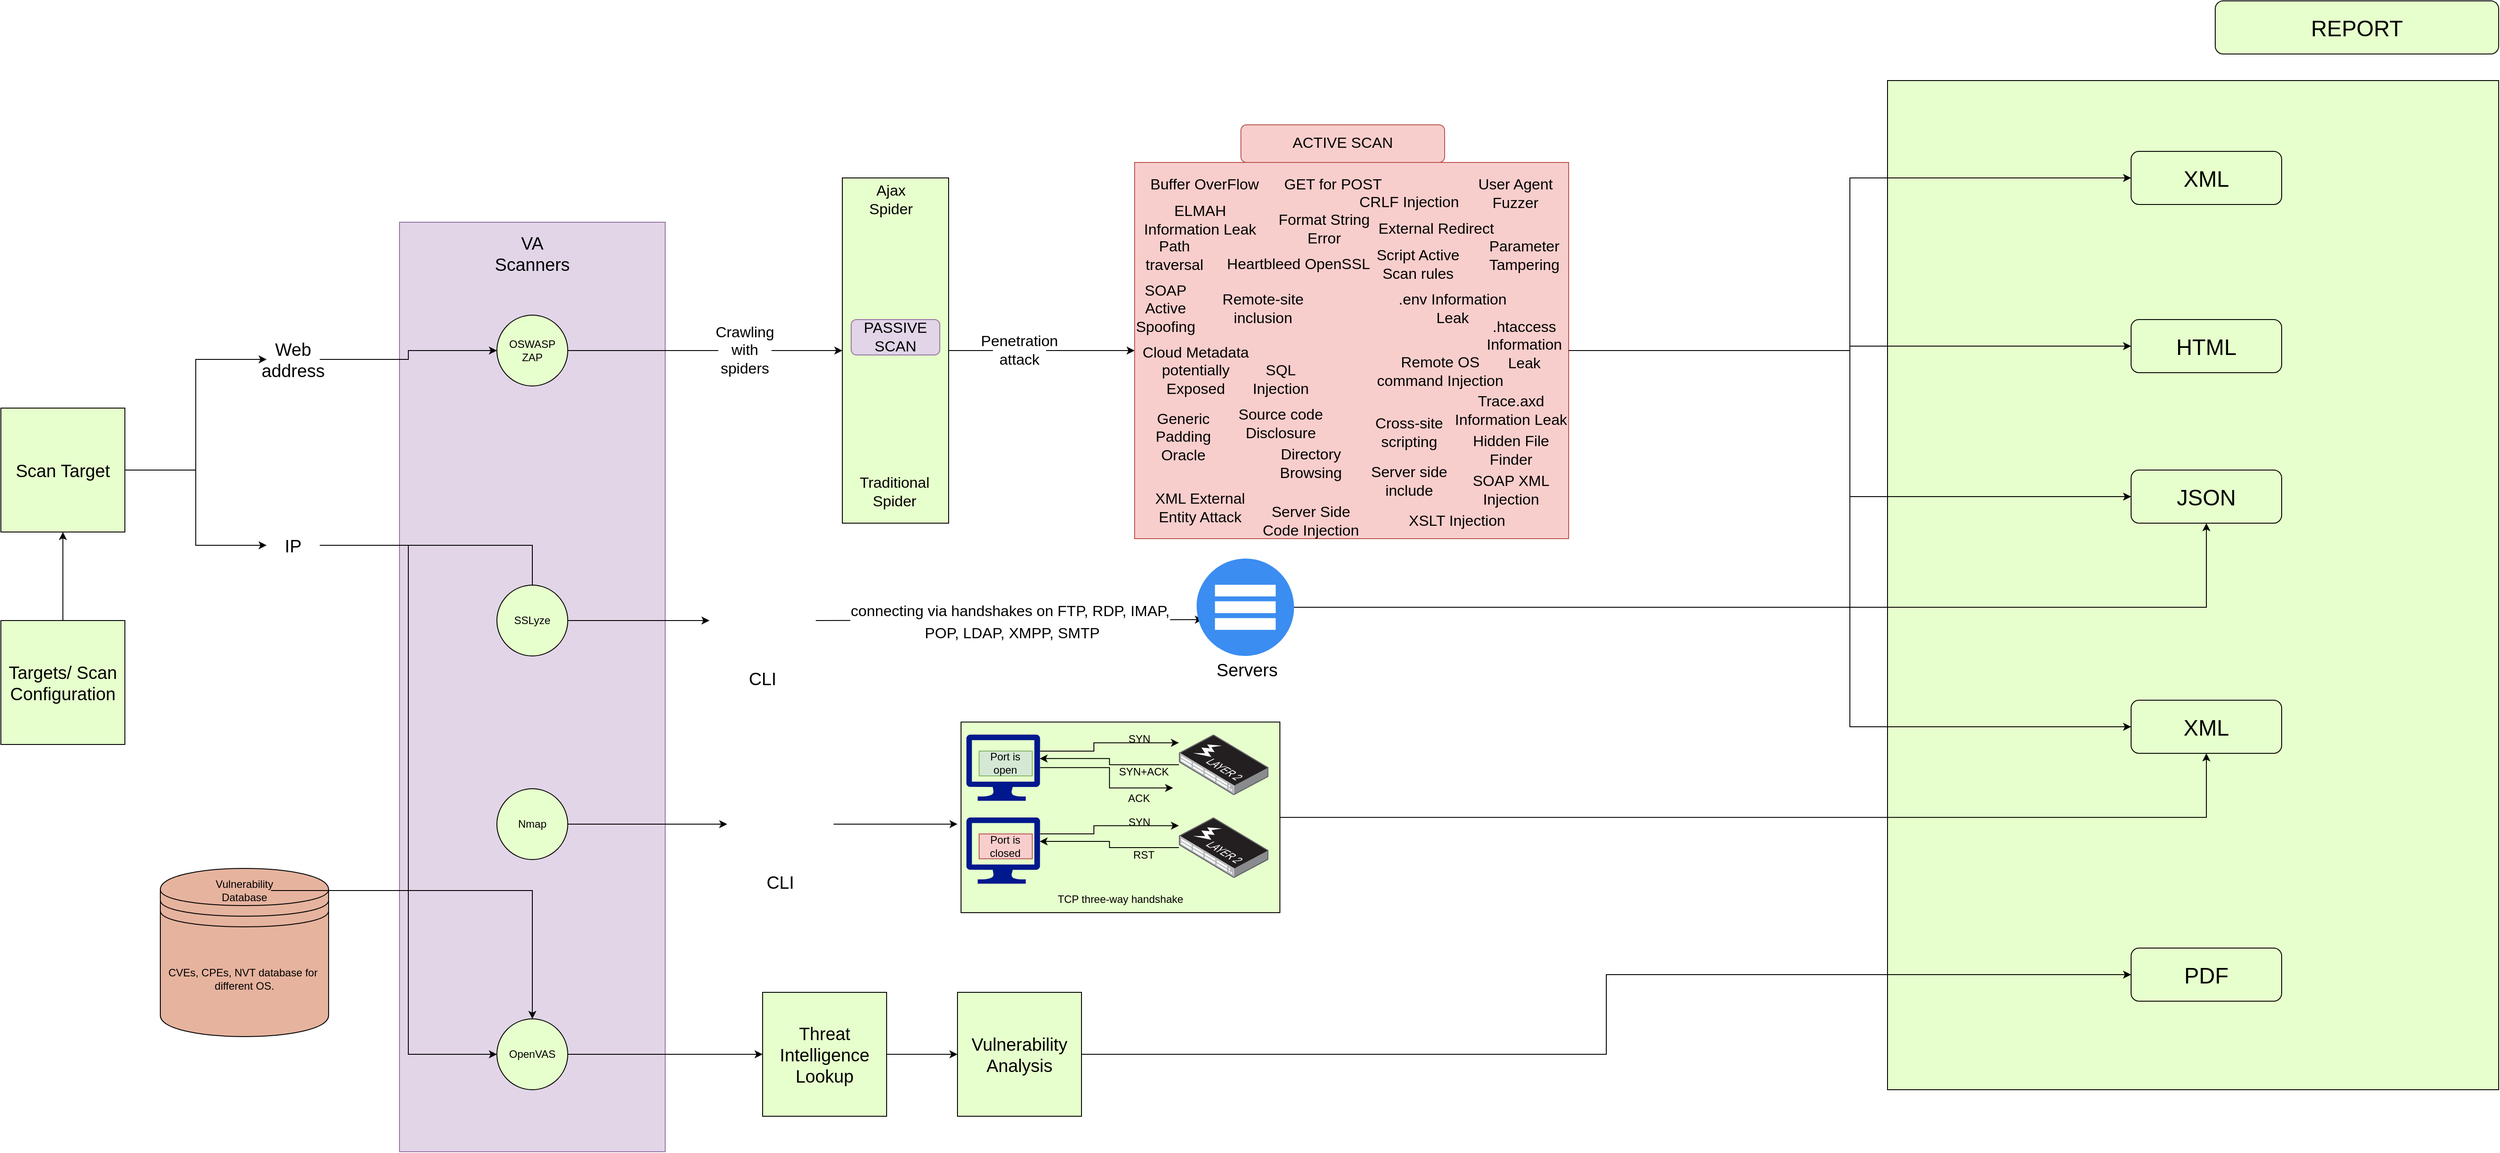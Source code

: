 <mxfile version="20.8.13" type="github">
  <diagram id="dLaz82Era-zrFtT4xEze" name="Page-1">
    <mxGraphModel dx="3176" dy="11652" grid="1" gridSize="10" guides="1" tooltips="1" connect="1" arrows="1" fold="1" page="1" pageScale="1" pageWidth="10000" pageHeight="10000" math="0" shadow="0">
      <root>
        <mxCell id="0" />
        <mxCell id="1" parent="0" />
        <mxCell id="gi1j-m5IwWOm1mO39dkb-188" value="" style="rounded=0;whiteSpace=wrap;html=1;fontSize=25;fillColor=#E6FFCC;" vertex="1" parent="1">
          <mxGeometry x="2340" y="10" width="690" height="1140" as="geometry" />
        </mxCell>
        <mxCell id="Wr4rOZ4-yWCgEpKX6l3O-36" value="" style="rounded=0;whiteSpace=wrap;html=1;fillColor=#e1d5e7;strokeColor=#9673a6;" parent="1" vertex="1">
          <mxGeometry x="660" y="170" width="300" height="1050" as="geometry" />
        </mxCell>
        <mxCell id="Wr4rOZ4-yWCgEpKX6l3O-55" style="edgeStyle=orthogonalEdgeStyle;rounded=0;orthogonalLoop=1;jettySize=auto;html=1;entryX=0;entryY=0.5;entryDx=0;entryDy=0;fontSize=20;exitX=1;exitY=0.5;exitDx=0;exitDy=0;" parent="1" source="Wr4rOZ4-yWCgEpKX6l3O-26" target="Wr4rOZ4-yWCgEpKX6l3O-54" edge="1">
          <mxGeometry relative="1" as="geometry" />
        </mxCell>
        <mxCell id="Wr4rOZ4-yWCgEpKX6l3O-60" value="" style="edgeStyle=orthogonalEdgeStyle;rounded=0;orthogonalLoop=1;jettySize=auto;html=1;fontSize=13;" parent="1" source="Wr4rOZ4-yWCgEpKX6l3O-18" target="Wr4rOZ4-yWCgEpKX6l3O-40" edge="1">
          <mxGeometry relative="1" as="geometry" />
        </mxCell>
        <mxCell id="Wr4rOZ4-yWCgEpKX6l3O-18" value="&lt;font style=&quot;font-size: 20px;&quot;&gt;Targets/ Scan Configuration&lt;/font&gt;" style="whiteSpace=wrap;html=1;aspect=fixed;fillColor=#E6FFCC;" parent="1" vertex="1">
          <mxGeometry x="210" y="620" width="140" height="140" as="geometry" />
        </mxCell>
        <mxCell id="gi1j-m5IwWOm1mO39dkb-5" style="edgeStyle=orthogonalEdgeStyle;rounded=0;orthogonalLoop=1;jettySize=auto;html=1;fontSize=20;" edge="1" parent="1" source="Wr4rOZ4-yWCgEpKX6l3O-23" target="gi1j-m5IwWOm1mO39dkb-3">
          <mxGeometry relative="1" as="geometry" />
        </mxCell>
        <mxCell id="Wr4rOZ4-yWCgEpKX6l3O-142" style="edgeStyle=orthogonalEdgeStyle;rounded=0;orthogonalLoop=1;jettySize=auto;html=1;entryX=0;entryY=0.5;entryDx=0;entryDy=0;fontSize=12;" parent="1" source="Wr4rOZ4-yWCgEpKX6l3O-25" target="Wr4rOZ4-yWCgEpKX6l3O-87" edge="1">
          <mxGeometry relative="1" as="geometry" />
        </mxCell>
        <mxCell id="Wr4rOZ4-yWCgEpKX6l3O-25" value="Nmap" style="ellipse;whiteSpace=wrap;html=1;aspect=fixed;fillColor=#E6FFCC;" parent="1" vertex="1">
          <mxGeometry x="770" y="810" width="80" height="80" as="geometry" />
        </mxCell>
        <mxCell id="Wr4rOZ4-yWCgEpKX6l3O-26" value="OpenVAS" style="ellipse;whiteSpace=wrap;html=1;aspect=fixed;fillColor=#E6FFCC;" parent="1" vertex="1">
          <mxGeometry x="770" y="1070" width="80" height="80" as="geometry" />
        </mxCell>
        <mxCell id="Wr4rOZ4-yWCgEpKX6l3O-33" value="" style="group" parent="1" vertex="1" connectable="0">
          <mxGeometry x="390" y="900" width="190" height="190" as="geometry" />
        </mxCell>
        <object label="CVEs, CPEs, NVT database for&amp;nbsp;&lt;br&gt;different OS." id="Wr4rOZ4-yWCgEpKX6l3O-15">
          <mxCell style="shape=datastore;whiteSpace=wrap;html=1;fillColor=#e6b39e;" parent="Wr4rOZ4-yWCgEpKX6l3O-33" vertex="1">
            <mxGeometry width="190" height="190" as="geometry" />
          </mxCell>
        </object>
        <mxCell id="Wr4rOZ4-yWCgEpKX6l3O-17" value="Vulnerability Database" style="text;html=1;strokeColor=none;fillColor=none;align=center;verticalAlign=middle;whiteSpace=wrap;rounded=0;" parent="Wr4rOZ4-yWCgEpKX6l3O-33" vertex="1">
          <mxGeometry x="65" y="10" width="60" height="30" as="geometry" />
        </mxCell>
        <mxCell id="Wr4rOZ4-yWCgEpKX6l3O-38" value="VA Scanners" style="text;html=1;strokeColor=none;fillColor=none;align=center;verticalAlign=middle;whiteSpace=wrap;rounded=0;fontSize=20;" parent="1" vertex="1">
          <mxGeometry x="780" y="190" width="60" height="30" as="geometry" />
        </mxCell>
        <mxCell id="Wr4rOZ4-yWCgEpKX6l3O-52" style="edgeStyle=orthogonalEdgeStyle;rounded=0;orthogonalLoop=1;jettySize=auto;html=1;entryX=0;entryY=0.5;entryDx=0;entryDy=0;fontSize=20;" parent="1" source="Wr4rOZ4-yWCgEpKX6l3O-40" target="Wr4rOZ4-yWCgEpKX6l3O-70" edge="1">
          <mxGeometry relative="1" as="geometry">
            <mxPoint x="460" y="330" as="targetPoint" />
          </mxGeometry>
        </mxCell>
        <mxCell id="Wr4rOZ4-yWCgEpKX6l3O-85" style="edgeStyle=orthogonalEdgeStyle;rounded=0;orthogonalLoop=1;jettySize=auto;html=1;fontSize=20;" parent="1" source="Wr4rOZ4-yWCgEpKX6l3O-40" target="Wr4rOZ4-yWCgEpKX6l3O-76" edge="1">
          <mxGeometry relative="1" as="geometry" />
        </mxCell>
        <mxCell id="Wr4rOZ4-yWCgEpKX6l3O-40" value="&lt;font style=&quot;font-size: 20px;&quot;&gt;Scan Target&lt;/font&gt;" style="whiteSpace=wrap;html=1;aspect=fixed;fillColor=#E6FFCC;" parent="1" vertex="1">
          <mxGeometry x="210" y="380" width="140" height="140" as="geometry" />
        </mxCell>
        <mxCell id="Wr4rOZ4-yWCgEpKX6l3O-57" value="" style="edgeStyle=orthogonalEdgeStyle;rounded=0;orthogonalLoop=1;jettySize=auto;html=1;fontSize=13;" parent="1" source="Wr4rOZ4-yWCgEpKX6l3O-54" target="Wr4rOZ4-yWCgEpKX6l3O-56" edge="1">
          <mxGeometry relative="1" as="geometry" />
        </mxCell>
        <mxCell id="Wr4rOZ4-yWCgEpKX6l3O-54" value="Threat Intelligence Lookup" style="whiteSpace=wrap;html=1;aspect=fixed;fontSize=20;fillColor=#E6FFCC;" parent="1" vertex="1">
          <mxGeometry x="1070" y="1040" width="140" height="140" as="geometry" />
        </mxCell>
        <mxCell id="gi1j-m5IwWOm1mO39dkb-186" style="edgeStyle=orthogonalEdgeStyle;rounded=0;orthogonalLoop=1;jettySize=auto;html=1;entryX=0;entryY=0.5;entryDx=0;entryDy=0;fontSize=25;" edge="1" parent="1" source="Wr4rOZ4-yWCgEpKX6l3O-56" target="gi1j-m5IwWOm1mO39dkb-185">
          <mxGeometry relative="1" as="geometry" />
        </mxCell>
        <mxCell id="Wr4rOZ4-yWCgEpKX6l3O-56" value="Vulnerability Analysis" style="whiteSpace=wrap;html=1;aspect=fixed;fontSize=20;fillColor=#E6FFCC;" parent="1" vertex="1">
          <mxGeometry x="1290" y="1040" width="140" height="140" as="geometry" />
        </mxCell>
        <mxCell id="Wr4rOZ4-yWCgEpKX6l3O-74" style="edgeStyle=orthogonalEdgeStyle;rounded=0;orthogonalLoop=1;jettySize=auto;html=1;fontSize=20;" parent="1" source="Wr4rOZ4-yWCgEpKX6l3O-70" target="Wr4rOZ4-yWCgEpKX6l3O-24" edge="1">
          <mxGeometry relative="1" as="geometry" />
        </mxCell>
        <mxCell id="Wr4rOZ4-yWCgEpKX6l3O-70" value="Web address" style="text;html=1;strokeColor=none;fillColor=none;align=center;verticalAlign=middle;whiteSpace=wrap;rounded=0;fontSize=20;" parent="1" vertex="1">
          <mxGeometry x="510" y="310" width="60" height="30" as="geometry" />
        </mxCell>
        <mxCell id="Wr4rOZ4-yWCgEpKX6l3O-83" style="edgeStyle=orthogonalEdgeStyle;rounded=0;orthogonalLoop=1;jettySize=auto;html=1;entryX=0;entryY=0.5;entryDx=0;entryDy=0;fontSize=20;" parent="1" source="Wr4rOZ4-yWCgEpKX6l3O-76" target="Wr4rOZ4-yWCgEpKX6l3O-26" edge="1">
          <mxGeometry relative="1" as="geometry" />
        </mxCell>
        <mxCell id="Wr4rOZ4-yWCgEpKX6l3O-76" value="IP" style="text;html=1;strokeColor=none;fillColor=none;align=center;verticalAlign=middle;whiteSpace=wrap;rounded=0;fontSize=20;" parent="1" vertex="1">
          <mxGeometry x="510" y="520" width="60" height="30" as="geometry" />
        </mxCell>
        <mxCell id="Wr4rOZ4-yWCgEpKX6l3O-84" style="edgeStyle=orthogonalEdgeStyle;rounded=0;orthogonalLoop=1;jettySize=auto;html=1;fontSize=20;" parent="1" source="Wr4rOZ4-yWCgEpKX6l3O-17" target="Wr4rOZ4-yWCgEpKX6l3O-26" edge="1">
          <mxGeometry relative="1" as="geometry" />
        </mxCell>
        <mxCell id="Wr4rOZ4-yWCgEpKX6l3O-93" value="" style="edgeStyle=orthogonalEdgeStyle;rounded=0;orthogonalLoop=1;jettySize=auto;html=1;fontSize=20;entryX=-0.12;entryY=0.102;entryDx=0;entryDy=0;entryPerimeter=0;" parent="1" source="Wr4rOZ4-yWCgEpKX6l3O-87" target="Wr4rOZ4-yWCgEpKX6l3O-95" edge="1">
          <mxGeometry relative="1" as="geometry">
            <mxPoint x="1190" y="490" as="targetPoint" />
          </mxGeometry>
        </mxCell>
        <mxCell id="Wr4rOZ4-yWCgEpKX6l3O-135" value="" style="group" parent="1" vertex="1" connectable="0">
          <mxGeometry x="1300" y="730" width="354" height="220" as="geometry" />
        </mxCell>
        <mxCell id="Wr4rOZ4-yWCgEpKX6l3O-123" value="" style="group" parent="Wr4rOZ4-yWCgEpKX6l3O-135" vertex="1" connectable="0">
          <mxGeometry y="93.617" width="354" height="126.383" as="geometry" />
        </mxCell>
        <mxCell id="Wr4rOZ4-yWCgEpKX6l3O-134" value="" style="rounded=0;whiteSpace=wrap;html=1;fontSize=12;fillColor=#E6FFCC;" parent="Wr4rOZ4-yWCgEpKX6l3O-123" vertex="1">
          <mxGeometry x="-6" y="-88.936" width="360" height="215.319" as="geometry" />
        </mxCell>
        <mxCell id="Wr4rOZ4-yWCgEpKX6l3O-95" value="" style="sketch=0;aspect=fixed;pointerEvents=1;shadow=0;dashed=0;html=1;strokeColor=none;labelPosition=center;verticalLabelPosition=bottom;verticalAlign=top;align=center;fillColor=#00188D;shape=mxgraph.azure.computer;fontSize=20;" parent="Wr4rOZ4-yWCgEpKX6l3O-123" vertex="1">
          <mxGeometry y="18.723" width="83.216" height="74.894" as="geometry" />
        </mxCell>
        <mxCell id="Wr4rOZ4-yWCgEpKX6l3O-111" value="" style="edgeStyle=orthogonalEdgeStyle;rounded=0;orthogonalLoop=1;jettySize=auto;html=1;fontSize=20;entryX=0.994;entryY=0.363;entryDx=0;entryDy=0;entryPerimeter=0;" parent="Wr4rOZ4-yWCgEpKX6l3O-123" source="Wr4rOZ4-yWCgEpKX6l3O-107" target="Wr4rOZ4-yWCgEpKX6l3O-95" edge="1">
          <mxGeometry relative="1" as="geometry" />
        </mxCell>
        <mxCell id="Wr4rOZ4-yWCgEpKX6l3O-107" value="" style="points=[];aspect=fixed;html=1;align=center;shadow=0;dashed=0;image;image=img/lib/allied_telesis/switch/Switch_48_port_L2_POE.svg;fontSize=20;fillColor=#E6FFCC;" parent="Wr4rOZ4-yWCgEpKX6l3O-123" vertex="1">
          <mxGeometry x="240" y="18.723" width="101.106" height="68.443" as="geometry" />
        </mxCell>
        <mxCell id="Wr4rOZ4-yWCgEpKX6l3O-109" value="" style="edgeStyle=orthogonalEdgeStyle;rounded=0;orthogonalLoop=1;jettySize=auto;html=1;fontSize=20;" parent="Wr4rOZ4-yWCgEpKX6l3O-123" source="Wr4rOZ4-yWCgEpKX6l3O-95" target="Wr4rOZ4-yWCgEpKX6l3O-107" edge="1">
          <mxGeometry relative="1" as="geometry">
            <Array as="points">
              <mxPoint x="144" y="37.447" />
              <mxPoint x="144" y="28.085" />
            </Array>
          </mxGeometry>
        </mxCell>
        <mxCell id="Wr4rOZ4-yWCgEpKX6l3O-114" value="&lt;span style=&quot;font-size: 12px;&quot;&gt;SYN&lt;/span&gt;" style="text;html=1;align=center;verticalAlign=middle;resizable=0;points=[];autosize=1;strokeColor=none;fillColor=none;fontSize=20;" parent="Wr4rOZ4-yWCgEpKX6l3O-123" vertex="1">
          <mxGeometry x="170" width="50" height="40" as="geometry" />
        </mxCell>
        <mxCell id="Wr4rOZ4-yWCgEpKX6l3O-116" value="&lt;span style=&quot;font-size: 12px;&quot;&gt;RST&lt;/span&gt;" style="text;html=1;align=center;verticalAlign=middle;resizable=0;points=[];autosize=1;strokeColor=none;fillColor=none;fontSize=20;" parent="Wr4rOZ4-yWCgEpKX6l3O-123" vertex="1">
          <mxGeometry x="175" y="37.447" width="50" height="40" as="geometry" />
        </mxCell>
        <mxCell id="Wr4rOZ4-yWCgEpKX6l3O-122" value="Port is closed" style="text;html=1;strokeColor=#b85450;fillColor=#f8cecc;align=center;verticalAlign=middle;whiteSpace=wrap;rounded=0;fontSize=12;" parent="Wr4rOZ4-yWCgEpKX6l3O-123" vertex="1">
          <mxGeometry x="14.44" y="37.447" width="60" height="28.085" as="geometry" />
        </mxCell>
        <mxCell id="Wr4rOZ4-yWCgEpKX6l3O-137" value="TCP three-way handshake" style="text;html=1;strokeColor=none;fillColor=none;align=center;verticalAlign=middle;whiteSpace=wrap;rounded=0;fontSize=12;" parent="Wr4rOZ4-yWCgEpKX6l3O-123" vertex="1">
          <mxGeometry x="69" y="96.383" width="210" height="30" as="geometry" />
        </mxCell>
        <mxCell id="Wr4rOZ4-yWCgEpKX6l3O-124" value="" style="group" parent="Wr4rOZ4-yWCgEpKX6l3O-135" vertex="1" connectable="0">
          <mxGeometry width="348" height="107.66" as="geometry" />
        </mxCell>
        <mxCell id="Wr4rOZ4-yWCgEpKX6l3O-125" value="" style="sketch=0;aspect=fixed;pointerEvents=1;shadow=0;dashed=0;html=1;strokeColor=none;labelPosition=center;verticalLabelPosition=bottom;verticalAlign=top;align=center;fillColor=#00188D;shape=mxgraph.azure.computer;fontSize=20;" parent="Wr4rOZ4-yWCgEpKX6l3O-124" vertex="1">
          <mxGeometry y="18.723" width="83.216" height="74.894" as="geometry" />
        </mxCell>
        <mxCell id="Wr4rOZ4-yWCgEpKX6l3O-126" value="" style="edgeStyle=orthogonalEdgeStyle;rounded=0;orthogonalLoop=1;jettySize=auto;html=1;fontSize=20;entryX=0.994;entryY=0.363;entryDx=0;entryDy=0;entryPerimeter=0;" parent="Wr4rOZ4-yWCgEpKX6l3O-124" source="Wr4rOZ4-yWCgEpKX6l3O-127" target="Wr4rOZ4-yWCgEpKX6l3O-125" edge="1">
          <mxGeometry relative="1" as="geometry" />
        </mxCell>
        <mxCell id="Wr4rOZ4-yWCgEpKX6l3O-127" value="" style="points=[];aspect=fixed;html=1;align=center;shadow=0;dashed=0;image;image=img/lib/allied_telesis/switch/Switch_48_port_L2_POE.svg;fontSize=20;fillColor=#E6FFCC;" parent="Wr4rOZ4-yWCgEpKX6l3O-124" vertex="1">
          <mxGeometry x="240" y="18.723" width="101.106" height="68.443" as="geometry" />
        </mxCell>
        <mxCell id="Wr4rOZ4-yWCgEpKX6l3O-128" value="" style="edgeStyle=orthogonalEdgeStyle;rounded=0;orthogonalLoop=1;jettySize=auto;html=1;fontSize=20;" parent="Wr4rOZ4-yWCgEpKX6l3O-124" source="Wr4rOZ4-yWCgEpKX6l3O-125" target="Wr4rOZ4-yWCgEpKX6l3O-127" edge="1">
          <mxGeometry relative="1" as="geometry">
            <Array as="points">
              <mxPoint x="144" y="37.447" />
              <mxPoint x="144" y="28.085" />
            </Array>
          </mxGeometry>
        </mxCell>
        <mxCell id="Wr4rOZ4-yWCgEpKX6l3O-129" value="" style="edgeStyle=orthogonalEdgeStyle;rounded=0;orthogonalLoop=1;jettySize=auto;html=1;fontSize=20;entryX=-0.065;entryY=0.882;entryDx=0;entryDy=0;entryPerimeter=0;" parent="Wr4rOZ4-yWCgEpKX6l3O-124" source="Wr4rOZ4-yWCgEpKX6l3O-125" target="Wr4rOZ4-yWCgEpKX6l3O-127" edge="1">
          <mxGeometry relative="1" as="geometry">
            <mxPoint x="220" y="131.064" as="targetPoint" />
          </mxGeometry>
        </mxCell>
        <mxCell id="Wr4rOZ4-yWCgEpKX6l3O-130" value="&lt;span style=&quot;font-size: 12px;&quot;&gt;SYN&lt;/span&gt;" style="text;html=1;align=center;verticalAlign=middle;resizable=0;points=[];autosize=1;strokeColor=none;fillColor=none;fontSize=20;" parent="Wr4rOZ4-yWCgEpKX6l3O-124" vertex="1">
          <mxGeometry x="170" width="50" height="40" as="geometry" />
        </mxCell>
        <mxCell id="Wr4rOZ4-yWCgEpKX6l3O-131" value="&lt;span style=&quot;font-size: 12px;&quot;&gt;SYN+ACK&lt;/span&gt;" style="text;html=1;align=center;verticalAlign=middle;resizable=0;points=[];autosize=1;strokeColor=none;fillColor=none;fontSize=20;" parent="Wr4rOZ4-yWCgEpKX6l3O-124" vertex="1">
          <mxGeometry x="160" y="37.447" width="80" height="40" as="geometry" />
        </mxCell>
        <mxCell id="Wr4rOZ4-yWCgEpKX6l3O-132" value="ACK" style="text;html=1;strokeColor=none;fillColor=none;align=center;verticalAlign=middle;whiteSpace=wrap;rounded=0;fontSize=12;" parent="Wr4rOZ4-yWCgEpKX6l3O-124" vertex="1">
          <mxGeometry x="165" y="77.444" width="60" height="28.085" as="geometry" />
        </mxCell>
        <mxCell id="Wr4rOZ4-yWCgEpKX6l3O-133" value="Port is open" style="text;html=1;strokeColor=#82b366;fillColor=#d5e8d4;align=center;verticalAlign=middle;whiteSpace=wrap;rounded=0;fontSize=12;" parent="Wr4rOZ4-yWCgEpKX6l3O-124" vertex="1">
          <mxGeometry x="14.44" y="37.447" width="60" height="28.085" as="geometry" />
        </mxCell>
        <mxCell id="Wr4rOZ4-yWCgEpKX6l3O-144" value="" style="group" parent="1" vertex="1" connectable="0">
          <mxGeometry x="1030" y="790" width="120" height="140" as="geometry" />
        </mxCell>
        <mxCell id="Wr4rOZ4-yWCgEpKX6l3O-87" value="" style="shape=image;html=1;verticalAlign=top;verticalLabelPosition=bottom;labelBackgroundColor=#ffffff;imageAspect=0;aspect=fixed;image=https://cdn2.iconfinder.com/data/icons/atrous/512/command_line_prompt_shell-128.png;fontSize=20;fillColor=#E6FFCC;" parent="Wr4rOZ4-yWCgEpKX6l3O-144" vertex="1">
          <mxGeometry width="120" height="120" as="geometry" />
        </mxCell>
        <mxCell id="Wr4rOZ4-yWCgEpKX6l3O-143" value="&lt;font style=&quot;font-size: 20px;&quot;&gt;CLI&lt;/font&gt;" style="text;html=1;strokeColor=none;fillColor=none;align=center;verticalAlign=middle;whiteSpace=wrap;rounded=0;fontSize=12;" parent="Wr4rOZ4-yWCgEpKX6l3O-144" vertex="1">
          <mxGeometry x="30" y="110" width="60" height="30" as="geometry" />
        </mxCell>
        <mxCell id="gi1j-m5IwWOm1mO39dkb-2" value="" style="group" vertex="1" connectable="0" parent="1">
          <mxGeometry x="1010" y="560" width="120" height="140" as="geometry" />
        </mxCell>
        <mxCell id="gi1j-m5IwWOm1mO39dkb-3" value="" style="shape=image;html=1;verticalAlign=top;verticalLabelPosition=bottom;labelBackgroundColor=#ffffff;imageAspect=0;aspect=fixed;image=https://cdn2.iconfinder.com/data/icons/atrous/512/command_line_prompt_shell-128.png;fontSize=20;fillColor=#E6FFCC;" vertex="1" parent="gi1j-m5IwWOm1mO39dkb-2">
          <mxGeometry width="120" height="120" as="geometry" />
        </mxCell>
        <mxCell id="gi1j-m5IwWOm1mO39dkb-4" value="&lt;font style=&quot;font-size: 20px;&quot;&gt;CLI&lt;/font&gt;" style="text;html=1;strokeColor=none;fillColor=none;align=center;verticalAlign=middle;whiteSpace=wrap;rounded=0;fontSize=12;" vertex="1" parent="gi1j-m5IwWOm1mO39dkb-2">
          <mxGeometry x="30" y="110" width="60" height="30" as="geometry" />
        </mxCell>
        <mxCell id="gi1j-m5IwWOm1mO39dkb-9" value="" style="endArrow=classic;html=1;rounded=0;fontSize=20;entryX=0.064;entryY=0.627;entryDx=0;entryDy=0;entryPerimeter=0;exitX=1;exitY=0.5;exitDx=0;exitDy=0;" edge="1" parent="1" source="gi1j-m5IwWOm1mO39dkb-3" target="gi1j-m5IwWOm1mO39dkb-11">
          <mxGeometry relative="1" as="geometry">
            <mxPoint x="1090" y="390" as="sourcePoint" />
            <mxPoint x="1410" y="390" as="targetPoint" />
          </mxGeometry>
        </mxCell>
        <mxCell id="gi1j-m5IwWOm1mO39dkb-10" value="&lt;font style=&quot;font-size: 17px;&quot;&gt;connecting via handshakes on FTP, RDP, IMAP,&lt;br&gt;&amp;nbsp;POP, LDAP, XMPP, SMTP&lt;/font&gt;" style="edgeLabel;resizable=0;html=1;align=center;verticalAlign=middle;fontSize=20;fillColor=#E6FFCC;" connectable="0" vertex="1" parent="gi1j-m5IwWOm1mO39dkb-9">
          <mxGeometry relative="1" as="geometry" />
        </mxCell>
        <mxCell id="gi1j-m5IwWOm1mO39dkb-13" value="" style="group" vertex="1" connectable="0" parent="1">
          <mxGeometry x="1560" y="550" width="110" height="140" as="geometry" />
        </mxCell>
        <mxCell id="gi1j-m5IwWOm1mO39dkb-11" value="" style="sketch=0;html=1;aspect=fixed;strokeColor=none;shadow=0;align=center;verticalAlign=top;fillColor=#3B8DF1;shape=mxgraph.gcp2.servers_stacked;fontSize=20;" vertex="1" parent="gi1j-m5IwWOm1mO39dkb-13">
          <mxGeometry width="110" height="110" as="geometry" />
        </mxCell>
        <mxCell id="gi1j-m5IwWOm1mO39dkb-12" value="Servers" style="text;html=1;strokeColor=none;fillColor=none;align=center;verticalAlign=middle;whiteSpace=wrap;rounded=0;fontSize=20;" vertex="1" parent="gi1j-m5IwWOm1mO39dkb-13">
          <mxGeometry x="27" y="110" width="60" height="30" as="geometry" />
        </mxCell>
        <mxCell id="gi1j-m5IwWOm1mO39dkb-20" value="" style="edgeStyle=orthogonalEdgeStyle;rounded=0;orthogonalLoop=1;jettySize=auto;html=1;fontSize=20;endArrow=none;" edge="1" parent="1" source="Wr4rOZ4-yWCgEpKX6l3O-70" target="Wr4rOZ4-yWCgEpKX6l3O-24">
          <mxGeometry relative="1" as="geometry">
            <mxPoint x="570" y="325" as="sourcePoint" />
            <mxPoint x="810" y="420" as="targetPoint" />
          </mxGeometry>
        </mxCell>
        <mxCell id="gi1j-m5IwWOm1mO39dkb-31" style="edgeStyle=orthogonalEdgeStyle;rounded=0;orthogonalLoop=1;jettySize=auto;html=1;entryX=0;entryY=0.5;entryDx=0;entryDy=0;fontSize=17;startArrow=none;" edge="1" parent="1" source="gi1j-m5IwWOm1mO39dkb-18" target="gi1j-m5IwWOm1mO39dkb-24">
          <mxGeometry relative="1" as="geometry" />
        </mxCell>
        <mxCell id="Wr4rOZ4-yWCgEpKX6l3O-24" value="OSWASP ZAP" style="ellipse;whiteSpace=wrap;html=1;aspect=fixed;fillColor=#E6FFCC;" parent="1" vertex="1">
          <mxGeometry x="770" y="275" width="80" height="80" as="geometry" />
        </mxCell>
        <mxCell id="gi1j-m5IwWOm1mO39dkb-25" value="" style="edgeStyle=orthogonalEdgeStyle;rounded=0;orthogonalLoop=1;jettySize=auto;html=1;fontSize=20;endArrow=none;" edge="1" parent="1" source="Wr4rOZ4-yWCgEpKX6l3O-76" target="Wr4rOZ4-yWCgEpKX6l3O-23">
          <mxGeometry relative="1" as="geometry">
            <mxPoint x="570" y="535" as="sourcePoint" />
            <mxPoint x="810" y="770" as="targetPoint" />
          </mxGeometry>
        </mxCell>
        <mxCell id="Wr4rOZ4-yWCgEpKX6l3O-23" value="SSLyze" style="ellipse;whiteSpace=wrap;html=1;aspect=fixed;fillColor=#E6FFCC;" parent="1" vertex="1">
          <mxGeometry x="770" y="580" width="80" height="80" as="geometry" />
        </mxCell>
        <mxCell id="gi1j-m5IwWOm1mO39dkb-30" value="" style="group" vertex="1" connectable="0" parent="1">
          <mxGeometry x="1160" y="120" width="120" height="390" as="geometry" />
        </mxCell>
        <mxCell id="gi1j-m5IwWOm1mO39dkb-24" value="" style="rounded=0;whiteSpace=wrap;html=1;fontSize=17;fillColor=#E6FFCC;" vertex="1" parent="gi1j-m5IwWOm1mO39dkb-30">
          <mxGeometry width="120" height="390" as="geometry" />
        </mxCell>
        <mxCell id="gi1j-m5IwWOm1mO39dkb-14" value="" style="shape=image;html=1;verticalAlign=top;verticalLabelPosition=bottom;labelBackgroundColor=#ffffff;imageAspect=0;aspect=fixed;image=https://cdn2.iconfinder.com/data/icons/free-solid-halloween-icons/24/Spider-128.png;fontSize=17;fillColor=#E6FFCC;" vertex="1" parent="gi1j-m5IwWOm1mO39dkb-30">
          <mxGeometry y="45" width="110" height="110" as="geometry" />
        </mxCell>
        <mxCell id="gi1j-m5IwWOm1mO39dkb-16" value="" style="shape=image;html=1;verticalAlign=top;verticalLabelPosition=bottom;labelBackgroundColor=#ffffff;imageAspect=0;aspect=fixed;image=https://cdn2.iconfinder.com/data/icons/free-line-halloween-icons/24/Spider-128.png;fontSize=17;fillColor=#E6FFCC;" vertex="1" parent="gi1j-m5IwWOm1mO39dkb-30">
          <mxGeometry y="210" width="118" height="118" as="geometry" />
        </mxCell>
        <mxCell id="gi1j-m5IwWOm1mO39dkb-22" value="Ajax Spider" style="text;html=1;strokeColor=none;fillColor=none;align=center;verticalAlign=middle;whiteSpace=wrap;rounded=0;fontSize=17;" vertex="1" parent="gi1j-m5IwWOm1mO39dkb-30">
          <mxGeometry x="25" y="10" width="60" height="30" as="geometry" />
        </mxCell>
        <mxCell id="gi1j-m5IwWOm1mO39dkb-23" value="Traditional Spider" style="text;html=1;strokeColor=none;fillColor=none;align=center;verticalAlign=middle;whiteSpace=wrap;rounded=0;fontSize=17;" vertex="1" parent="gi1j-m5IwWOm1mO39dkb-30">
          <mxGeometry x="29" y="340" width="60" height="30" as="geometry" />
        </mxCell>
        <mxCell id="gi1j-m5IwWOm1mO39dkb-28" value="PASSIVE SCAN" style="rounded=1;whiteSpace=wrap;html=1;fontSize=17;fillColor=#e1d5e7;strokeColor=#9673a6;" vertex="1" parent="gi1j-m5IwWOm1mO39dkb-30">
          <mxGeometry x="10" y="160" width="100" height="40" as="geometry" />
        </mxCell>
        <mxCell id="gi1j-m5IwWOm1mO39dkb-32" value="" style="edgeStyle=orthogonalEdgeStyle;rounded=0;orthogonalLoop=1;jettySize=auto;html=1;entryX=0;entryY=0.5;entryDx=0;entryDy=0;fontSize=17;endArrow=none;" edge="1" parent="1" source="Wr4rOZ4-yWCgEpKX6l3O-24" target="gi1j-m5IwWOm1mO39dkb-18">
          <mxGeometry relative="1" as="geometry">
            <mxPoint x="850" y="315" as="sourcePoint" />
            <mxPoint x="1290" y="315" as="targetPoint" />
          </mxGeometry>
        </mxCell>
        <mxCell id="gi1j-m5IwWOm1mO39dkb-18" value="Crawling with spiders" style="text;html=1;strokeColor=none;fillColor=none;align=center;verticalAlign=middle;whiteSpace=wrap;rounded=0;fontSize=17;" vertex="1" parent="1">
          <mxGeometry x="1020" y="300" width="60" height="30" as="geometry" />
        </mxCell>
        <mxCell id="gi1j-m5IwWOm1mO39dkb-37" value="" style="endArrow=classic;html=1;rounded=0;fontSize=17;entryX=0;entryY=0.5;entryDx=0;entryDy=0;exitX=1;exitY=0.5;exitDx=0;exitDy=0;startArrow=none;" edge="1" parent="1" source="gi1j-m5IwWOm1mO39dkb-39" target="gi1j-m5IwWOm1mO39dkb-41">
          <mxGeometry width="50" height="50" relative="1" as="geometry">
            <mxPoint x="1260" y="360" as="sourcePoint" />
            <mxPoint x="1310" y="310" as="targetPoint" />
          </mxGeometry>
        </mxCell>
        <mxCell id="gi1j-m5IwWOm1mO39dkb-38" value="" style="endArrow=none;html=1;rounded=0;fontSize=17;entryX=0;entryY=0.5;entryDx=0;entryDy=0;exitX=1;exitY=0.5;exitDx=0;exitDy=0;" edge="1" parent="1" source="gi1j-m5IwWOm1mO39dkb-24" target="gi1j-m5IwWOm1mO39dkb-39">
          <mxGeometry width="50" height="50" relative="1" as="geometry">
            <mxPoint x="1280" y="315" as="sourcePoint" />
            <mxPoint x="1450" y="316" as="targetPoint" />
          </mxGeometry>
        </mxCell>
        <mxCell id="gi1j-m5IwWOm1mO39dkb-39" value="Penetration attack" style="text;html=1;strokeColor=none;fillColor=none;align=center;verticalAlign=middle;whiteSpace=wrap;rounded=0;fontSize=17;" vertex="1" parent="1">
          <mxGeometry x="1330" y="300" width="60" height="30" as="geometry" />
        </mxCell>
        <mxCell id="gi1j-m5IwWOm1mO39dkb-160" value="" style="group" vertex="1" connectable="0" parent="1">
          <mxGeometry x="1480" y="102.5" width="520" height="425" as="geometry" />
        </mxCell>
        <mxCell id="gi1j-m5IwWOm1mO39dkb-41" value="" style="rounded=0;whiteSpace=wrap;html=1;fontSize=17;fillColor=#f8cecc;strokeColor=#b85450;" vertex="1" parent="gi1j-m5IwWOm1mO39dkb-160">
          <mxGeometry x="10" width="490" height="425" as="geometry" />
        </mxCell>
        <mxCell id="gi1j-m5IwWOm1mO39dkb-34" value="" style="shape=image;html=1;verticalAlign=top;verticalLabelPosition=bottom;labelBackgroundColor=#ffffff;imageAspect=0;aspect=fixed;image=https://cdn1.iconfinder.com/data/icons/competitive-strategy-and-corporate-training/512/564_Alert_antivirus_attack_computer_virus_cyber_spot_security-128.png;fontSize=17;fillColor=#E6FFCC;" vertex="1" parent="gi1j-m5IwWOm1mO39dkb-160">
          <mxGeometry x="191" y="152" width="128" height="128" as="geometry" />
        </mxCell>
        <mxCell id="gi1j-m5IwWOm1mO39dkb-40" value="Path traversal" style="text;html=1;strokeColor=none;fillColor=none;align=center;verticalAlign=middle;whiteSpace=wrap;rounded=0;fontSize=17;" vertex="1" parent="gi1j-m5IwWOm1mO39dkb-160">
          <mxGeometry x="10" y="90" width="90" height="30" as="geometry" />
        </mxCell>
        <mxCell id="gi1j-m5IwWOm1mO39dkb-42" value="Heartbleed OpenSSL" style="text;html=1;strokeColor=none;fillColor=none;align=center;verticalAlign=middle;whiteSpace=wrap;rounded=0;fontSize=17;" vertex="1" parent="gi1j-m5IwWOm1mO39dkb-160">
          <mxGeometry x="110" y="100" width="170" height="30" as="geometry" />
        </mxCell>
        <mxCell id="gi1j-m5IwWOm1mO39dkb-43" value="Source code Disclosure" style="text;html=1;strokeColor=none;fillColor=none;align=center;verticalAlign=middle;whiteSpace=wrap;rounded=0;fontSize=17;" vertex="1" parent="gi1j-m5IwWOm1mO39dkb-160">
          <mxGeometry x="120" y="280" width="110" height="30" as="geometry" />
        </mxCell>
        <mxCell id="gi1j-m5IwWOm1mO39dkb-44" value="External Redirect" style="text;html=1;strokeColor=none;fillColor=none;align=center;verticalAlign=middle;whiteSpace=wrap;rounded=0;fontSize=17;" vertex="1" parent="gi1j-m5IwWOm1mO39dkb-160">
          <mxGeometry x="280" y="60" width="141" height="30" as="geometry" />
        </mxCell>
        <mxCell id="gi1j-m5IwWOm1mO39dkb-45" value="Cross-site scripting" style="text;html=1;strokeColor=none;fillColor=none;align=center;verticalAlign=middle;whiteSpace=wrap;rounded=0;fontSize=17;" vertex="1" parent="gi1j-m5IwWOm1mO39dkb-160">
          <mxGeometry x="275" y="290" width="90" height="30" as="geometry" />
        </mxCell>
        <mxCell id="gi1j-m5IwWOm1mO39dkb-46" value="SQL Injection" style="text;html=1;strokeColor=none;fillColor=none;align=center;verticalAlign=middle;whiteSpace=wrap;rounded=0;fontSize=17;" vertex="1" parent="gi1j-m5IwWOm1mO39dkb-160">
          <mxGeometry x="130" y="230" width="90" height="30" as="geometry" />
        </mxCell>
        <mxCell id="gi1j-m5IwWOm1mO39dkb-47" value="Server Side Code Injection" style="text;html=1;strokeColor=none;fillColor=none;align=center;verticalAlign=middle;whiteSpace=wrap;rounded=0;fontSize=17;" vertex="1" parent="gi1j-m5IwWOm1mO39dkb-160">
          <mxGeometry x="149" y="390" width="120" height="30" as="geometry" />
        </mxCell>
        <mxCell id="gi1j-m5IwWOm1mO39dkb-48" value="Remote OS command Injection" style="text;html=1;strokeColor=none;fillColor=none;align=center;verticalAlign=middle;whiteSpace=wrap;rounded=0;fontSize=17;" vertex="1" parent="gi1j-m5IwWOm1mO39dkb-160">
          <mxGeometry x="280" y="221" width="150" height="30" as="geometry" />
        </mxCell>
        <mxCell id="gi1j-m5IwWOm1mO39dkb-49" value="Cloud Metadata potentially Exposed" style="text;html=1;strokeColor=none;fillColor=none;align=center;verticalAlign=middle;whiteSpace=wrap;rounded=0;fontSize=17;" vertex="1" parent="gi1j-m5IwWOm1mO39dkb-160">
          <mxGeometry x="14" y="220" width="130" height="30" as="geometry" />
        </mxCell>
        <mxCell id="gi1j-m5IwWOm1mO39dkb-51" value="Remote-site inclusion" style="text;html=1;strokeColor=none;fillColor=none;align=center;verticalAlign=middle;whiteSpace=wrap;rounded=0;fontSize=17;" vertex="1" parent="gi1j-m5IwWOm1mO39dkb-160">
          <mxGeometry x="90" y="150" width="130" height="30" as="geometry" />
        </mxCell>
        <mxCell id="gi1j-m5IwWOm1mO39dkb-60" value="XML External Entity Attack" style="text;html=1;strokeColor=none;fillColor=none;align=center;verticalAlign=middle;whiteSpace=wrap;rounded=0;fontSize=17;" vertex="1" parent="gi1j-m5IwWOm1mO39dkb-160">
          <mxGeometry x="19" y="375" width="130" height="30" as="geometry" />
        </mxCell>
        <mxCell id="gi1j-m5IwWOm1mO39dkb-61" value="Generic Padding Oracle" style="text;html=1;strokeColor=none;fillColor=none;align=center;verticalAlign=middle;whiteSpace=wrap;rounded=0;fontSize=17;" vertex="1" parent="gi1j-m5IwWOm1mO39dkb-160">
          <mxGeometry x="20" y="295" width="90" height="30" as="geometry" />
        </mxCell>
        <mxCell id="gi1j-m5IwWOm1mO39dkb-63" value="Server side include" style="text;html=1;strokeColor=none;fillColor=none;align=center;verticalAlign=middle;whiteSpace=wrap;rounded=0;fontSize=17;" vertex="1" parent="gi1j-m5IwWOm1mO39dkb-160">
          <mxGeometry x="275" y="345" width="90" height="30" as="geometry" />
        </mxCell>
        <mxCell id="gi1j-m5IwWOm1mO39dkb-64" value="Directory Browsing" style="text;html=1;strokeColor=none;fillColor=none;align=center;verticalAlign=middle;whiteSpace=wrap;rounded=0;fontSize=17;" vertex="1" parent="gi1j-m5IwWOm1mO39dkb-160">
          <mxGeometry x="164" y="325" width="90" height="30" as="geometry" />
        </mxCell>
        <mxCell id="gi1j-m5IwWOm1mO39dkb-65" value="Buffer OverFlow" style="text;html=1;strokeColor=none;fillColor=none;align=center;verticalAlign=middle;whiteSpace=wrap;rounded=0;fontSize=17;" vertex="1" parent="gi1j-m5IwWOm1mO39dkb-160">
          <mxGeometry x="19" y="10" width="140" height="30" as="geometry" />
        </mxCell>
        <mxCell id="gi1j-m5IwWOm1mO39dkb-67" value="CRLF Injection" style="text;html=1;strokeColor=none;fillColor=none;align=center;verticalAlign=middle;whiteSpace=wrap;rounded=0;fontSize=17;" vertex="1" parent="gi1j-m5IwWOm1mO39dkb-160">
          <mxGeometry x="250" y="30" width="140" height="30" as="geometry" />
        </mxCell>
        <mxCell id="gi1j-m5IwWOm1mO39dkb-68" value="Format String Error" style="text;html=1;strokeColor=none;fillColor=none;align=center;verticalAlign=middle;whiteSpace=wrap;rounded=0;fontSize=17;" vertex="1" parent="gi1j-m5IwWOm1mO39dkb-160">
          <mxGeometry x="154" y="60" width="140" height="30" as="geometry" />
        </mxCell>
        <mxCell id="gi1j-m5IwWOm1mO39dkb-69" value="Parameter Tampering" style="text;html=1;strokeColor=none;fillColor=none;align=center;verticalAlign=middle;whiteSpace=wrap;rounded=0;fontSize=17;" vertex="1" parent="gi1j-m5IwWOm1mO39dkb-160">
          <mxGeometry x="380" y="90" width="140" height="30" as="geometry" />
        </mxCell>
        <mxCell id="gi1j-m5IwWOm1mO39dkb-70" value="ELMAH Information Leak" style="text;html=1;strokeColor=none;fillColor=none;align=center;verticalAlign=middle;whiteSpace=wrap;rounded=0;fontSize=17;" vertex="1" parent="gi1j-m5IwWOm1mO39dkb-160">
          <mxGeometry x="14" y="50" width="140" height="30" as="geometry" />
        </mxCell>
        <mxCell id="gi1j-m5IwWOm1mO39dkb-71" value=".htaccess Information Leak" style="text;html=1;strokeColor=none;fillColor=none;align=center;verticalAlign=middle;whiteSpace=wrap;rounded=0;fontSize=17;" vertex="1" parent="gi1j-m5IwWOm1mO39dkb-160">
          <mxGeometry x="390" y="191" width="120" height="30" as="geometry" />
        </mxCell>
        <mxCell id="gi1j-m5IwWOm1mO39dkb-72" value="Trace.axd Information Leak" style="text;html=1;strokeColor=none;fillColor=none;align=center;verticalAlign=middle;whiteSpace=wrap;rounded=0;fontSize=17;" vertex="1" parent="gi1j-m5IwWOm1mO39dkb-160">
          <mxGeometry x="365" y="265" width="140" height="30" as="geometry" />
        </mxCell>
        <mxCell id="gi1j-m5IwWOm1mO39dkb-73" value=".env Information Leak" style="text;html=1;strokeColor=none;fillColor=none;align=center;verticalAlign=middle;whiteSpace=wrap;rounded=0;fontSize=17;" vertex="1" parent="gi1j-m5IwWOm1mO39dkb-160">
          <mxGeometry x="304" y="150" width="130" height="30" as="geometry" />
        </mxCell>
        <mxCell id="gi1j-m5IwWOm1mO39dkb-74" value="Hidden File Finder" style="text;html=1;strokeColor=none;fillColor=none;align=center;verticalAlign=middle;whiteSpace=wrap;rounded=0;fontSize=17;" vertex="1" parent="gi1j-m5IwWOm1mO39dkb-160">
          <mxGeometry x="365" y="310" width="140" height="30" as="geometry" />
        </mxCell>
        <mxCell id="gi1j-m5IwWOm1mO39dkb-75" value="XSLT Injection" style="text;html=1;strokeColor=none;fillColor=none;align=center;verticalAlign=middle;whiteSpace=wrap;rounded=0;fontSize=17;" vertex="1" parent="gi1j-m5IwWOm1mO39dkb-160">
          <mxGeometry x="304" y="390" width="140" height="30" as="geometry" />
        </mxCell>
        <mxCell id="gi1j-m5IwWOm1mO39dkb-76" value="GET for POST" style="text;html=1;strokeColor=none;fillColor=none;align=center;verticalAlign=middle;whiteSpace=wrap;rounded=0;fontSize=17;" vertex="1" parent="gi1j-m5IwWOm1mO39dkb-160">
          <mxGeometry x="164" y="10" width="140" height="30" as="geometry" />
        </mxCell>
        <mxCell id="gi1j-m5IwWOm1mO39dkb-77" value="User Agent Fuzzer" style="text;html=1;strokeColor=none;fillColor=none;align=center;verticalAlign=middle;whiteSpace=wrap;rounded=0;fontSize=17;" vertex="1" parent="gi1j-m5IwWOm1mO39dkb-160">
          <mxGeometry x="370" y="20" width="140" height="30" as="geometry" />
        </mxCell>
        <mxCell id="gi1j-m5IwWOm1mO39dkb-78" value="Script Active Scan rules" style="text;html=1;strokeColor=none;fillColor=none;align=center;verticalAlign=middle;whiteSpace=wrap;rounded=0;fontSize=17;" vertex="1" parent="gi1j-m5IwWOm1mO39dkb-160">
          <mxGeometry x="280" y="100" width="100" height="30" as="geometry" />
        </mxCell>
        <mxCell id="gi1j-m5IwWOm1mO39dkb-79" value="SOAP Active Spoofing" style="text;html=1;strokeColor=none;fillColor=none;align=center;verticalAlign=middle;whiteSpace=wrap;rounded=0;fontSize=17;" vertex="1" parent="gi1j-m5IwWOm1mO39dkb-160">
          <mxGeometry y="150" width="90" height="30" as="geometry" />
        </mxCell>
        <mxCell id="gi1j-m5IwWOm1mO39dkb-80" value="SOAP XML Injection" style="text;html=1;strokeColor=none;fillColor=none;align=center;verticalAlign=middle;whiteSpace=wrap;rounded=0;fontSize=17;" vertex="1" parent="gi1j-m5IwWOm1mO39dkb-160">
          <mxGeometry x="390" y="355" width="90" height="30" as="geometry" />
        </mxCell>
        <mxCell id="gi1j-m5IwWOm1mO39dkb-161" value="ACTIVE SCAN" style="rounded=1;whiteSpace=wrap;html=1;fontSize=17;fillColor=#f8cecc;strokeColor=#b85450;" vertex="1" parent="1">
          <mxGeometry x="1610" y="60" width="230" height="42.5" as="geometry" />
        </mxCell>
        <mxCell id="gi1j-m5IwWOm1mO39dkb-162" value="&lt;font style=&quot;font-size: 25px;&quot;&gt;XML&lt;/font&gt;" style="rounded=1;whiteSpace=wrap;html=1;fontSize=17;fillColor=#E6FFCC;" vertex="1" parent="1">
          <mxGeometry x="2615" y="90" width="170" height="60" as="geometry" />
        </mxCell>
        <mxCell id="gi1j-m5IwWOm1mO39dkb-165" value="&lt;font style=&quot;font-size: 25px;&quot;&gt;HTML&lt;/font&gt;" style="rounded=1;whiteSpace=wrap;html=1;fontSize=17;fillColor=#E6FFCC;" vertex="1" parent="1">
          <mxGeometry x="2615" y="280" width="170" height="60" as="geometry" />
        </mxCell>
        <mxCell id="gi1j-m5IwWOm1mO39dkb-166" value="&lt;font style=&quot;font-size: 25px;&quot;&gt;JSON&lt;/font&gt;" style="rounded=1;whiteSpace=wrap;html=1;fontSize=17;fillColor=#E6FFCC;" vertex="1" parent="1">
          <mxGeometry x="2615" y="450" width="170" height="60" as="geometry" />
        </mxCell>
        <mxCell id="gi1j-m5IwWOm1mO39dkb-167" value="&lt;font style=&quot;font-size: 25px;&quot;&gt;XML&lt;/font&gt;" style="rounded=1;whiteSpace=wrap;html=1;fontSize=17;fillColor=#E6FFCC;" vertex="1" parent="1">
          <mxGeometry x="2615" y="710" width="170" height="60" as="geometry" />
        </mxCell>
        <mxCell id="gi1j-m5IwWOm1mO39dkb-174" style="edgeStyle=orthogonalEdgeStyle;rounded=0;orthogonalLoop=1;jettySize=auto;html=1;fontSize=25;" edge="1" parent="1" source="gi1j-m5IwWOm1mO39dkb-41" target="gi1j-m5IwWOm1mO39dkb-162">
          <mxGeometry relative="1" as="geometry" />
        </mxCell>
        <mxCell id="gi1j-m5IwWOm1mO39dkb-178" style="edgeStyle=orthogonalEdgeStyle;rounded=0;orthogonalLoop=1;jettySize=auto;html=1;fontSize=25;" edge="1" parent="1" source="gi1j-m5IwWOm1mO39dkb-41" target="gi1j-m5IwWOm1mO39dkb-165">
          <mxGeometry relative="1" as="geometry" />
        </mxCell>
        <mxCell id="gi1j-m5IwWOm1mO39dkb-179" style="edgeStyle=orthogonalEdgeStyle;rounded=0;orthogonalLoop=1;jettySize=auto;html=1;entryX=0;entryY=0.5;entryDx=0;entryDy=0;fontSize=25;" edge="1" parent="1" source="gi1j-m5IwWOm1mO39dkb-41" target="gi1j-m5IwWOm1mO39dkb-166">
          <mxGeometry relative="1" as="geometry" />
        </mxCell>
        <mxCell id="gi1j-m5IwWOm1mO39dkb-180" style="edgeStyle=orthogonalEdgeStyle;rounded=0;orthogonalLoop=1;jettySize=auto;html=1;entryX=0;entryY=0.5;entryDx=0;entryDy=0;fontSize=25;" edge="1" parent="1" source="gi1j-m5IwWOm1mO39dkb-41" target="gi1j-m5IwWOm1mO39dkb-167">
          <mxGeometry relative="1" as="geometry" />
        </mxCell>
        <mxCell id="gi1j-m5IwWOm1mO39dkb-181" style="edgeStyle=orthogonalEdgeStyle;rounded=0;orthogonalLoop=1;jettySize=auto;html=1;entryX=0.5;entryY=1;entryDx=0;entryDy=0;fontSize=25;" edge="1" parent="1" source="gi1j-m5IwWOm1mO39dkb-11" target="gi1j-m5IwWOm1mO39dkb-166">
          <mxGeometry relative="1" as="geometry" />
        </mxCell>
        <mxCell id="gi1j-m5IwWOm1mO39dkb-184" style="edgeStyle=orthogonalEdgeStyle;rounded=0;orthogonalLoop=1;jettySize=auto;html=1;entryX=0.5;entryY=1;entryDx=0;entryDy=0;fontSize=25;" edge="1" parent="1" source="Wr4rOZ4-yWCgEpKX6l3O-134" target="gi1j-m5IwWOm1mO39dkb-167">
          <mxGeometry relative="1" as="geometry" />
        </mxCell>
        <mxCell id="gi1j-m5IwWOm1mO39dkb-185" value="&lt;font style=&quot;font-size: 25px;&quot;&gt;PDF&lt;/font&gt;" style="rounded=1;whiteSpace=wrap;html=1;fontSize=17;fillColor=#E6FFCC;" vertex="1" parent="1">
          <mxGeometry x="2615" y="990" width="170" height="60" as="geometry" />
        </mxCell>
        <mxCell id="gi1j-m5IwWOm1mO39dkb-189" value="&lt;font style=&quot;font-size: 25px;&quot;&gt;REPORT&lt;/font&gt;" style="rounded=1;whiteSpace=wrap;html=1;fontSize=25;fillColor=#E6FFCC;" vertex="1" parent="1">
          <mxGeometry x="2710" y="-80" width="320" height="60" as="geometry" />
        </mxCell>
      </root>
    </mxGraphModel>
  </diagram>
</mxfile>
